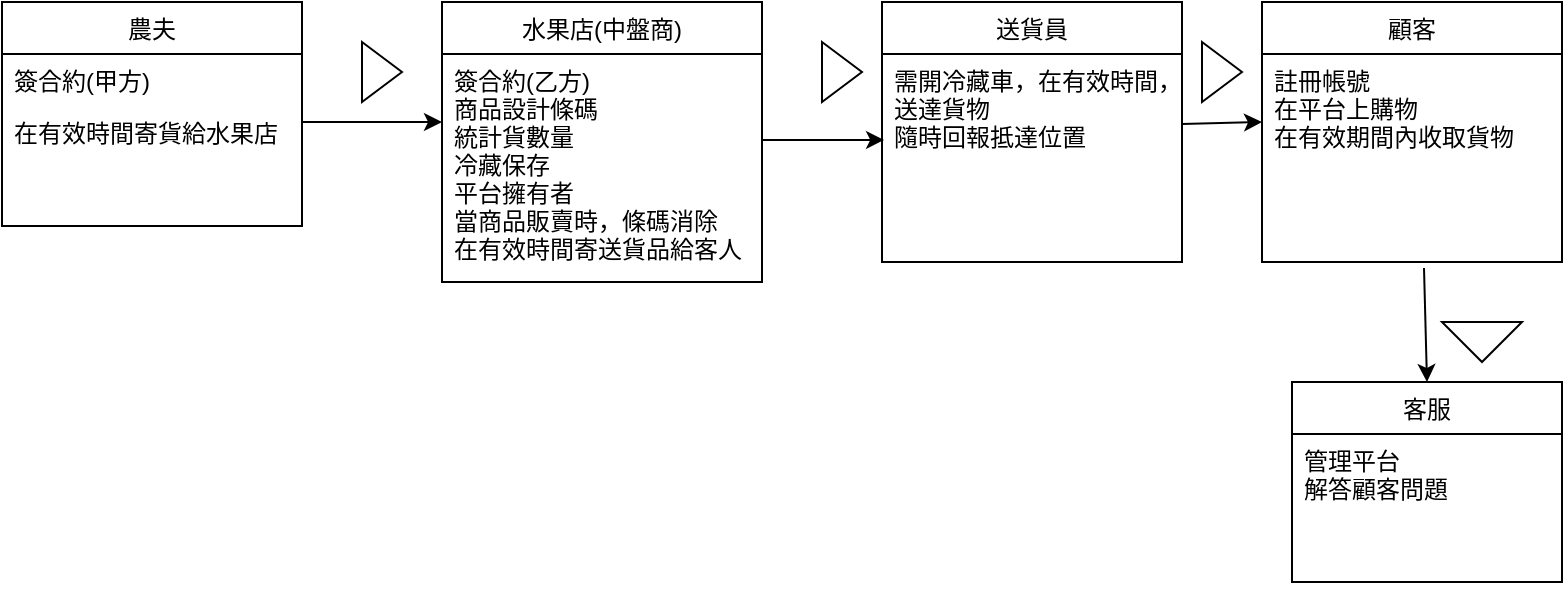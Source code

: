 <mxfile>
    <diagram id="Hut1QaPScAsDb3XNZ1HW" name="第1頁">
        <mxGraphModel dx="1130" dy="536" grid="1" gridSize="10" guides="1" tooltips="1" connect="1" arrows="1" fold="1" page="1" pageScale="1" pageWidth="827" pageHeight="1169" math="0" shadow="0">
            <root>
                <mxCell id="0"/>
                <mxCell id="1" parent="0"/>
                <mxCell id="6" value="農夫" style="swimlane;fontStyle=0;childLayout=stackLayout;horizontal=1;startSize=26;fillColor=none;horizontalStack=0;resizeParent=1;resizeParentMax=0;resizeLast=0;collapsible=1;marginBottom=0;" vertex="1" parent="1">
                    <mxGeometry x="30" y="20" width="150" height="112" as="geometry"/>
                </mxCell>
                <mxCell id="7" value="簽合約(甲方)" style="text;strokeColor=none;fillColor=none;align=left;verticalAlign=top;spacingLeft=4;spacingRight=4;overflow=hidden;rotatable=0;points=[[0,0.5],[1,0.5]];portConstraint=eastwest;" vertex="1" parent="6">
                    <mxGeometry y="26" width="150" height="26" as="geometry"/>
                </mxCell>
                <mxCell id="9" value="在有效時間寄貨給水果店&#10;&#10;" style="text;strokeColor=none;fillColor=none;align=left;verticalAlign=top;spacingLeft=4;spacingRight=4;overflow=hidden;rotatable=0;points=[[0,0.5],[1,0.5]];portConstraint=eastwest;" vertex="1" parent="6">
                    <mxGeometry y="52" width="150" height="60" as="geometry"/>
                </mxCell>
                <mxCell id="10" value="水果店(中盤商)" style="swimlane;fontStyle=0;childLayout=stackLayout;horizontal=1;startSize=26;fillColor=none;horizontalStack=0;resizeParent=1;resizeParentMax=0;resizeLast=0;collapsible=1;marginBottom=0;" vertex="1" parent="1">
                    <mxGeometry x="250" y="20" width="160" height="140" as="geometry"/>
                </mxCell>
                <mxCell id="11" value="簽合約(乙方)&#10;商品設計條碼&#10;統計貨數量&#10;冷藏保存&#10;平台擁有者&#10;當商品販賣時，條碼消除&#10;在有效時間寄送貨品給客人" style="text;strokeColor=none;fillColor=none;align=left;verticalAlign=top;spacingLeft=4;spacingRight=4;overflow=hidden;rotatable=0;points=[[0,0.5],[1,0.5]];portConstraint=eastwest;" vertex="1" parent="10">
                    <mxGeometry y="26" width="160" height="114" as="geometry"/>
                </mxCell>
                <mxCell id="13" value="送貨員" style="swimlane;fontStyle=0;childLayout=stackLayout;horizontal=1;startSize=26;fillColor=none;horizontalStack=0;resizeParent=1;resizeParentMax=0;resizeLast=0;collapsible=1;marginBottom=0;" vertex="1" parent="1">
                    <mxGeometry x="470" y="20" width="150" height="130" as="geometry"/>
                </mxCell>
                <mxCell id="14" value="需開冷藏車，在有效時間，&#10;送達貨物&#10;隨時回報抵達位置" style="text;strokeColor=none;fillColor=none;align=left;verticalAlign=top;spacingLeft=4;spacingRight=4;overflow=hidden;rotatable=0;points=[[0,0.5],[1,0.5]];portConstraint=eastwest;" vertex="1" parent="13">
                    <mxGeometry y="26" width="150" height="104" as="geometry"/>
                </mxCell>
                <mxCell id="15" value="顧客" style="swimlane;fontStyle=0;childLayout=stackLayout;horizontal=1;startSize=26;fillColor=none;horizontalStack=0;resizeParent=1;resizeParentMax=0;resizeLast=0;collapsible=1;marginBottom=0;" vertex="1" parent="1">
                    <mxGeometry x="660" y="20" width="150" height="130" as="geometry"/>
                </mxCell>
                <mxCell id="16" value="註冊帳號&#10;在平台上購物&#10;在有效期間內收取貨物" style="text;strokeColor=none;fillColor=none;align=left;verticalAlign=top;spacingLeft=4;spacingRight=4;overflow=hidden;rotatable=0;points=[[0,0.5],[1,0.5]];portConstraint=eastwest;" vertex="1" parent="15">
                    <mxGeometry y="26" width="150" height="104" as="geometry"/>
                </mxCell>
                <mxCell id="17" value="客服" style="swimlane;fontStyle=0;childLayout=stackLayout;horizontal=1;startSize=26;fillColor=none;horizontalStack=0;resizeParent=1;resizeParentMax=0;resizeLast=0;collapsible=1;marginBottom=0;" vertex="1" parent="1">
                    <mxGeometry x="675" y="210" width="135" height="100" as="geometry"/>
                </mxCell>
                <mxCell id="18" value="管理平台&#10;解答顧客問題&#10;" style="text;strokeColor=none;fillColor=none;align=left;verticalAlign=top;spacingLeft=4;spacingRight=4;overflow=hidden;rotatable=0;points=[[0,0.5],[1,0.5]];portConstraint=eastwest;" vertex="1" parent="17">
                    <mxGeometry y="26" width="135" height="74" as="geometry"/>
                </mxCell>
                <mxCell id="19" value="" style="endArrow=classic;html=1;" edge="1" parent="1">
                    <mxGeometry width="50" height="50" relative="1" as="geometry">
                        <mxPoint x="180" y="80" as="sourcePoint"/>
                        <mxPoint x="250" y="80" as="targetPoint"/>
                    </mxGeometry>
                </mxCell>
                <mxCell id="21" value="" style="endArrow=classic;html=1;entryX=0.007;entryY=0.413;entryDx=0;entryDy=0;entryPerimeter=0;" edge="1" parent="1" target="14">
                    <mxGeometry width="50" height="50" relative="1" as="geometry">
                        <mxPoint x="410" y="89" as="sourcePoint"/>
                        <mxPoint x="464" y="40" as="targetPoint"/>
                    </mxGeometry>
                </mxCell>
                <mxCell id="22" value="" style="endArrow=classic;html=1;exitX=1;exitY=0.337;exitDx=0;exitDy=0;exitPerimeter=0;" edge="1" parent="1" source="14">
                    <mxGeometry width="50" height="50" relative="1" as="geometry">
                        <mxPoint x="613.95" y="84.55" as="sourcePoint"/>
                        <mxPoint x="660" y="80" as="targetPoint"/>
                    </mxGeometry>
                </mxCell>
                <mxCell id="23" value="" style="endArrow=classic;html=1;entryX=0.5;entryY=0;entryDx=0;entryDy=0;exitX=0.54;exitY=1.029;exitDx=0;exitDy=0;exitPerimeter=0;" edge="1" parent="1" source="16" target="17">
                    <mxGeometry width="50" height="50" relative="1" as="geometry">
                        <mxPoint x="750" y="151" as="sourcePoint"/>
                        <mxPoint x="773.02" y="160.002" as="targetPoint"/>
                    </mxGeometry>
                </mxCell>
                <mxCell id="24" value="" style="triangle;whiteSpace=wrap;html=1;" vertex="1" parent="1">
                    <mxGeometry x="210" y="40" width="20" height="30" as="geometry"/>
                </mxCell>
                <mxCell id="25" value="" style="triangle;whiteSpace=wrap;html=1;" vertex="1" parent="1">
                    <mxGeometry x="440" y="40" width="20" height="30" as="geometry"/>
                </mxCell>
                <mxCell id="26" value="" style="triangle;whiteSpace=wrap;html=1;" vertex="1" parent="1">
                    <mxGeometry x="630" y="40" width="20" height="30" as="geometry"/>
                </mxCell>
                <mxCell id="34" value="" style="triangle;whiteSpace=wrap;html=1;direction=south;" vertex="1" parent="1">
                    <mxGeometry x="750" y="180" width="40" height="20" as="geometry"/>
                </mxCell>
            </root>
        </mxGraphModel>
    </diagram>
</mxfile>